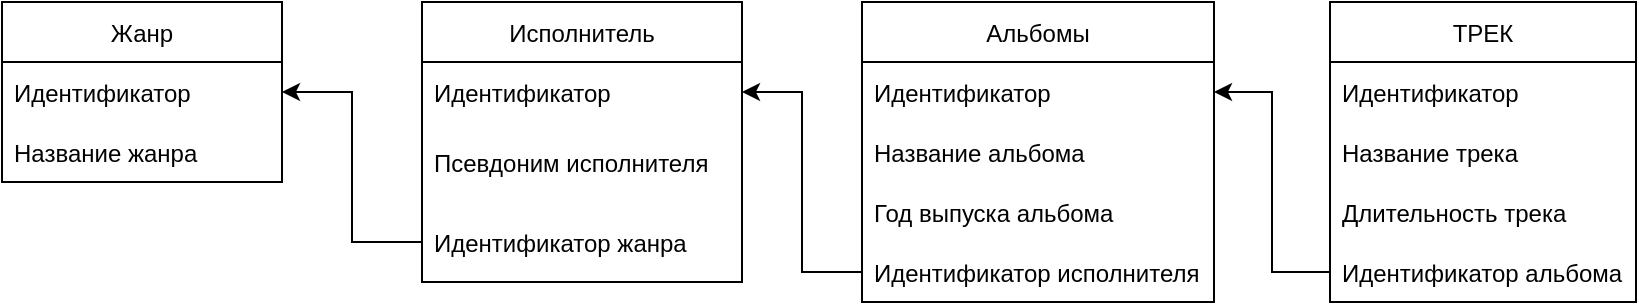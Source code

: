 <mxfile version="16.6.6" type="github">
  <diagram id="Are0LGlichx3qxk4d3su" name="Page-1">
    <mxGraphModel dx="782" dy="430" grid="1" gridSize="10" guides="1" tooltips="1" connect="1" arrows="1" fold="1" page="1" pageScale="1" pageWidth="827" pageHeight="1169" math="0" shadow="0">
      <root>
        <mxCell id="0" />
        <mxCell id="1" parent="0" />
        <mxCell id="95cW2YTk8pSHfpL4NZM--1" value="Исполнитель" style="swimlane;fontStyle=0;childLayout=stackLayout;horizontal=1;startSize=30;horizontalStack=0;resizeParent=1;resizeParentMax=0;resizeLast=0;collapsible=1;marginBottom=0;" vertex="1" parent="1">
          <mxGeometry x="220" y="80" width="160" height="140" as="geometry">
            <mxRectangle x="80" y="80" width="50" height="30" as="alternateBounds" />
          </mxGeometry>
        </mxCell>
        <mxCell id="95cW2YTk8pSHfpL4NZM--2" value="Идентификатор" style="text;strokeColor=none;fillColor=none;align=left;verticalAlign=middle;spacingLeft=4;spacingRight=4;overflow=hidden;points=[[0,0.5],[1,0.5]];portConstraint=eastwest;rotatable=0;" vertex="1" parent="95cW2YTk8pSHfpL4NZM--1">
          <mxGeometry y="30" width="160" height="30" as="geometry" />
        </mxCell>
        <mxCell id="95cW2YTk8pSHfpL4NZM--3" value="Псевдоним исполнителя" style="text;strokeColor=none;fillColor=none;align=left;verticalAlign=middle;spacingLeft=4;spacingRight=4;overflow=hidden;points=[[0,0.5],[1,0.5]];portConstraint=eastwest;rotatable=0;" vertex="1" parent="95cW2YTk8pSHfpL4NZM--1">
          <mxGeometry y="60" width="160" height="40" as="geometry" />
        </mxCell>
        <mxCell id="95cW2YTk8pSHfpL4NZM--31" value="Идентификатор жанра" style="text;strokeColor=none;fillColor=none;align=left;verticalAlign=middle;spacingLeft=4;spacingRight=4;overflow=hidden;points=[[0,0.5],[1,0.5]];portConstraint=eastwest;rotatable=0;" vertex="1" parent="95cW2YTk8pSHfpL4NZM--1">
          <mxGeometry y="100" width="160" height="40" as="geometry" />
        </mxCell>
        <mxCell id="95cW2YTk8pSHfpL4NZM--5" value="Альбомы" style="swimlane;fontStyle=0;childLayout=stackLayout;horizontal=1;startSize=30;horizontalStack=0;resizeParent=1;resizeParentMax=0;resizeLast=0;collapsible=1;marginBottom=0;" vertex="1" parent="1">
          <mxGeometry x="440" y="80" width="176" height="150" as="geometry" />
        </mxCell>
        <mxCell id="95cW2YTk8pSHfpL4NZM--6" value="Идентификатор" style="text;strokeColor=none;fillColor=none;align=left;verticalAlign=middle;spacingLeft=4;spacingRight=4;overflow=hidden;points=[[0,0.5],[1,0.5]];portConstraint=eastwest;rotatable=0;" vertex="1" parent="95cW2YTk8pSHfpL4NZM--5">
          <mxGeometry y="30" width="176" height="30" as="geometry" />
        </mxCell>
        <mxCell id="95cW2YTk8pSHfpL4NZM--7" value="Название альбома" style="text;strokeColor=none;fillColor=none;align=left;verticalAlign=middle;spacingLeft=4;spacingRight=4;overflow=hidden;points=[[0,0.5],[1,0.5]];portConstraint=eastwest;rotatable=0;" vertex="1" parent="95cW2YTk8pSHfpL4NZM--5">
          <mxGeometry y="60" width="176" height="30" as="geometry" />
        </mxCell>
        <mxCell id="95cW2YTk8pSHfpL4NZM--8" value="Год выпуска альбома" style="text;strokeColor=none;fillColor=none;align=left;verticalAlign=middle;spacingLeft=4;spacingRight=4;overflow=hidden;points=[[0,0.5],[1,0.5]];portConstraint=eastwest;rotatable=0;" vertex="1" parent="95cW2YTk8pSHfpL4NZM--5">
          <mxGeometry y="90" width="176" height="30" as="geometry" />
        </mxCell>
        <mxCell id="95cW2YTk8pSHfpL4NZM--11" value="Идентификатор исполнителя" style="text;strokeColor=none;fillColor=none;align=left;verticalAlign=middle;spacingLeft=4;spacingRight=4;overflow=hidden;points=[[0,0.5],[1,0.5]];portConstraint=eastwest;rotatable=0;" vertex="1" parent="95cW2YTk8pSHfpL4NZM--5">
          <mxGeometry y="120" width="176" height="30" as="geometry" />
        </mxCell>
        <mxCell id="95cW2YTk8pSHfpL4NZM--12" style="edgeStyle=orthogonalEdgeStyle;rounded=0;orthogonalLoop=1;jettySize=auto;html=1;exitX=0;exitY=0.5;exitDx=0;exitDy=0;entryX=1;entryY=0.5;entryDx=0;entryDy=0;" edge="1" parent="1" source="95cW2YTk8pSHfpL4NZM--11" target="95cW2YTk8pSHfpL4NZM--2">
          <mxGeometry relative="1" as="geometry" />
        </mxCell>
        <mxCell id="95cW2YTk8pSHfpL4NZM--17" value="ТРЕК" style="swimlane;fontStyle=0;childLayout=stackLayout;horizontal=1;startSize=30;horizontalStack=0;resizeParent=1;resizeParentMax=0;resizeLast=0;collapsible=1;marginBottom=0;" vertex="1" parent="1">
          <mxGeometry x="674" y="80" width="153" height="150" as="geometry" />
        </mxCell>
        <mxCell id="95cW2YTk8pSHfpL4NZM--18" value="Идентификатор" style="text;strokeColor=none;fillColor=none;align=left;verticalAlign=middle;spacingLeft=4;spacingRight=4;overflow=hidden;points=[[0,0.5],[1,0.5]];portConstraint=eastwest;rotatable=0;" vertex="1" parent="95cW2YTk8pSHfpL4NZM--17">
          <mxGeometry y="30" width="153" height="30" as="geometry" />
        </mxCell>
        <mxCell id="95cW2YTk8pSHfpL4NZM--23" value="Название трека" style="text;strokeColor=none;fillColor=none;align=left;verticalAlign=middle;spacingLeft=4;spacingRight=4;overflow=hidden;points=[[0,0.5],[1,0.5]];portConstraint=eastwest;rotatable=0;" vertex="1" parent="95cW2YTk8pSHfpL4NZM--17">
          <mxGeometry y="60" width="153" height="30" as="geometry" />
        </mxCell>
        <mxCell id="95cW2YTk8pSHfpL4NZM--19" value="Длительность трека" style="text;strokeColor=none;fillColor=none;align=left;verticalAlign=middle;spacingLeft=4;spacingRight=4;overflow=hidden;points=[[0,0.5],[1,0.5]];portConstraint=eastwest;rotatable=0;" vertex="1" parent="95cW2YTk8pSHfpL4NZM--17">
          <mxGeometry y="90" width="153" height="30" as="geometry" />
        </mxCell>
        <mxCell id="95cW2YTk8pSHfpL4NZM--20" value="Идентификатор альбома" style="text;strokeColor=none;fillColor=none;align=left;verticalAlign=middle;spacingLeft=4;spacingRight=4;overflow=hidden;points=[[0,0.5],[1,0.5]];portConstraint=eastwest;rotatable=0;" vertex="1" parent="95cW2YTk8pSHfpL4NZM--17">
          <mxGeometry y="120" width="153" height="30" as="geometry" />
        </mxCell>
        <mxCell id="95cW2YTk8pSHfpL4NZM--22" style="edgeStyle=orthogonalEdgeStyle;rounded=0;orthogonalLoop=1;jettySize=auto;html=1;" edge="1" parent="1" source="95cW2YTk8pSHfpL4NZM--20" target="95cW2YTk8pSHfpL4NZM--6">
          <mxGeometry relative="1" as="geometry" />
        </mxCell>
        <mxCell id="95cW2YTk8pSHfpL4NZM--27" value="Жанр" style="swimlane;fontStyle=0;childLayout=stackLayout;horizontal=1;startSize=30;horizontalStack=0;resizeParent=1;resizeParentMax=0;resizeLast=0;collapsible=1;marginBottom=0;" vertex="1" parent="1">
          <mxGeometry x="10" y="80" width="140" height="90" as="geometry" />
        </mxCell>
        <mxCell id="95cW2YTk8pSHfpL4NZM--28" value="Идентификатор" style="text;strokeColor=none;fillColor=none;align=left;verticalAlign=middle;spacingLeft=4;spacingRight=4;overflow=hidden;points=[[0,0.5],[1,0.5]];portConstraint=eastwest;rotatable=0;" vertex="1" parent="95cW2YTk8pSHfpL4NZM--27">
          <mxGeometry y="30" width="140" height="30" as="geometry" />
        </mxCell>
        <mxCell id="95cW2YTk8pSHfpL4NZM--29" value="Название жанра" style="text;strokeColor=none;fillColor=none;align=left;verticalAlign=middle;spacingLeft=4;spacingRight=4;overflow=hidden;points=[[0,0.5],[1,0.5]];portConstraint=eastwest;rotatable=0;" vertex="1" parent="95cW2YTk8pSHfpL4NZM--27">
          <mxGeometry y="60" width="140" height="30" as="geometry" />
        </mxCell>
        <mxCell id="95cW2YTk8pSHfpL4NZM--32" style="edgeStyle=orthogonalEdgeStyle;rounded=0;orthogonalLoop=1;jettySize=auto;html=1;exitX=0;exitY=0.5;exitDx=0;exitDy=0;entryX=1;entryY=0.5;entryDx=0;entryDy=0;" edge="1" parent="1" source="95cW2YTk8pSHfpL4NZM--31" target="95cW2YTk8pSHfpL4NZM--28">
          <mxGeometry relative="1" as="geometry" />
        </mxCell>
      </root>
    </mxGraphModel>
  </diagram>
</mxfile>
